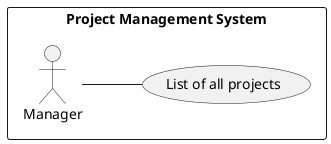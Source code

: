 @startuml
left to right direction

rectangle "Project Management System"{

:Manager: as Manager
Manager -- (List of all projects)

}
@enduml